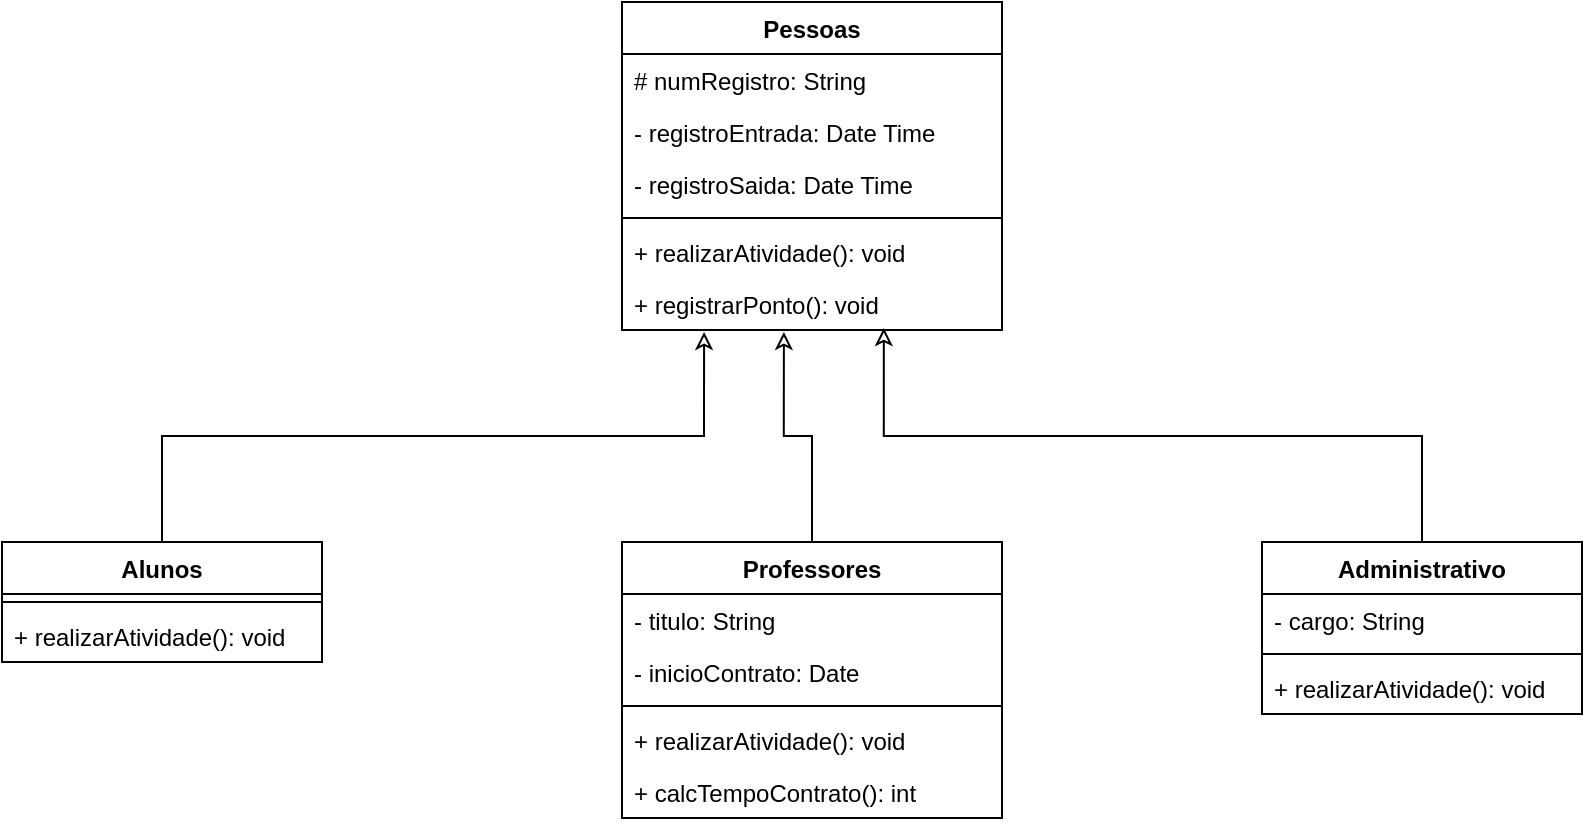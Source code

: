 <mxfile version="14.9.8" type="github">
  <diagram id="NdxMexaaoQhGaBtuRiI1" name="Page-1">
    <mxGraphModel dx="1406" dy="701" grid="1" gridSize="10" guides="1" tooltips="1" connect="1" arrows="1" fold="1" page="1" pageScale="1" pageWidth="1169" pageHeight="827" math="0" shadow="0">
      <root>
        <mxCell id="0" />
        <mxCell id="1" parent="0" />
        <mxCell id="RRquFC_fXJBaHaWJvJQ2-26" style="edgeStyle=orthogonalEdgeStyle;rounded=0;orthogonalLoop=1;jettySize=auto;html=1;entryX=0.426;entryY=1.038;entryDx=0;entryDy=0;entryPerimeter=0;endArrow=classic;endFill=0;" edge="1" parent="1" source="RRquFC_fXJBaHaWJvJQ2-1" target="RRquFC_fXJBaHaWJvJQ2-24">
          <mxGeometry relative="1" as="geometry" />
        </mxCell>
        <mxCell id="RRquFC_fXJBaHaWJvJQ2-1" value="Professores" style="swimlane;fontStyle=1;align=center;verticalAlign=top;childLayout=stackLayout;horizontal=1;startSize=26;horizontalStack=0;resizeParent=1;resizeParentMax=0;resizeLast=0;collapsible=1;marginBottom=0;" vertex="1" parent="1">
          <mxGeometry x="640" y="360" width="190" height="138" as="geometry" />
        </mxCell>
        <mxCell id="RRquFC_fXJBaHaWJvJQ2-17" value="- titulo: String" style="text;strokeColor=none;fillColor=none;align=left;verticalAlign=top;spacingLeft=4;spacingRight=4;overflow=hidden;rotatable=0;points=[[0,0.5],[1,0.5]];portConstraint=eastwest;" vertex="1" parent="RRquFC_fXJBaHaWJvJQ2-1">
          <mxGeometry y="26" width="190" height="26" as="geometry" />
        </mxCell>
        <mxCell id="RRquFC_fXJBaHaWJvJQ2-18" value="- inicioContrato: Date " style="text;strokeColor=none;fillColor=none;align=left;verticalAlign=top;spacingLeft=4;spacingRight=4;overflow=hidden;rotatable=0;points=[[0,0.5],[1,0.5]];portConstraint=eastwest;" vertex="1" parent="RRquFC_fXJBaHaWJvJQ2-1">
          <mxGeometry y="52" width="190" height="26" as="geometry" />
        </mxCell>
        <mxCell id="RRquFC_fXJBaHaWJvJQ2-3" value="" style="line;strokeWidth=1;fillColor=none;align=left;verticalAlign=middle;spacingTop=-1;spacingLeft=3;spacingRight=3;rotatable=0;labelPosition=right;points=[];portConstraint=eastwest;" vertex="1" parent="RRquFC_fXJBaHaWJvJQ2-1">
          <mxGeometry y="78" width="190" height="8" as="geometry" />
        </mxCell>
        <mxCell id="RRquFC_fXJBaHaWJvJQ2-4" value="+ realizarAtividade(): void" style="text;strokeColor=none;fillColor=none;align=left;verticalAlign=top;spacingLeft=4;spacingRight=4;overflow=hidden;rotatable=0;points=[[0,0.5],[1,0.5]];portConstraint=eastwest;" vertex="1" parent="RRquFC_fXJBaHaWJvJQ2-1">
          <mxGeometry y="86" width="190" height="26" as="geometry" />
        </mxCell>
        <mxCell id="RRquFC_fXJBaHaWJvJQ2-21" value="+ calcTempoContrato(): int" style="text;strokeColor=none;fillColor=none;align=left;verticalAlign=top;spacingLeft=4;spacingRight=4;overflow=hidden;rotatable=0;points=[[0,0.5],[1,0.5]];portConstraint=eastwest;" vertex="1" parent="RRquFC_fXJBaHaWJvJQ2-1">
          <mxGeometry y="112" width="190" height="26" as="geometry" />
        </mxCell>
        <mxCell id="RRquFC_fXJBaHaWJvJQ2-27" style="edgeStyle=orthogonalEdgeStyle;rounded=0;orthogonalLoop=1;jettySize=auto;html=1;entryX=0.689;entryY=0.962;entryDx=0;entryDy=0;entryPerimeter=0;endArrow=classic;endFill=0;" edge="1" parent="1" source="RRquFC_fXJBaHaWJvJQ2-5" target="RRquFC_fXJBaHaWJvJQ2-24">
          <mxGeometry relative="1" as="geometry" />
        </mxCell>
        <mxCell id="RRquFC_fXJBaHaWJvJQ2-5" value="Administrativo" style="swimlane;fontStyle=1;align=center;verticalAlign=top;childLayout=stackLayout;horizontal=1;startSize=26;horizontalStack=0;resizeParent=1;resizeParentMax=0;resizeLast=0;collapsible=1;marginBottom=0;" vertex="1" parent="1">
          <mxGeometry x="960" y="360" width="160" height="86" as="geometry" />
        </mxCell>
        <mxCell id="RRquFC_fXJBaHaWJvJQ2-20" value="- cargo: String" style="text;strokeColor=none;fillColor=none;align=left;verticalAlign=top;spacingLeft=4;spacingRight=4;overflow=hidden;rotatable=0;points=[[0,0.5],[1,0.5]];portConstraint=eastwest;" vertex="1" parent="RRquFC_fXJBaHaWJvJQ2-5">
          <mxGeometry y="26" width="160" height="26" as="geometry" />
        </mxCell>
        <mxCell id="RRquFC_fXJBaHaWJvJQ2-7" value="" style="line;strokeWidth=1;fillColor=none;align=left;verticalAlign=middle;spacingTop=-1;spacingLeft=3;spacingRight=3;rotatable=0;labelPosition=right;points=[];portConstraint=eastwest;" vertex="1" parent="RRquFC_fXJBaHaWJvJQ2-5">
          <mxGeometry y="52" width="160" height="8" as="geometry" />
        </mxCell>
        <mxCell id="RRquFC_fXJBaHaWJvJQ2-8" value="+ realizarAtividade(): void" style="text;strokeColor=none;fillColor=none;align=left;verticalAlign=top;spacingLeft=4;spacingRight=4;overflow=hidden;rotatable=0;points=[[0,0.5],[1,0.5]];portConstraint=eastwest;" vertex="1" parent="RRquFC_fXJBaHaWJvJQ2-5">
          <mxGeometry y="60" width="160" height="26" as="geometry" />
        </mxCell>
        <mxCell id="RRquFC_fXJBaHaWJvJQ2-25" style="edgeStyle=orthogonalEdgeStyle;rounded=0;orthogonalLoop=1;jettySize=auto;html=1;entryX=0.216;entryY=1.038;entryDx=0;entryDy=0;entryPerimeter=0;endArrow=classic;endFill=0;" edge="1" parent="1" source="RRquFC_fXJBaHaWJvJQ2-9" target="RRquFC_fXJBaHaWJvJQ2-24">
          <mxGeometry relative="1" as="geometry" />
        </mxCell>
        <mxCell id="RRquFC_fXJBaHaWJvJQ2-9" value="Alunos" style="swimlane;fontStyle=1;align=center;verticalAlign=top;childLayout=stackLayout;horizontal=1;startSize=26;horizontalStack=0;resizeParent=1;resizeParentMax=0;resizeLast=0;collapsible=1;marginBottom=0;" vertex="1" parent="1">
          <mxGeometry x="330" y="360" width="160" height="60" as="geometry" />
        </mxCell>
        <mxCell id="RRquFC_fXJBaHaWJvJQ2-11" value="" style="line;strokeWidth=1;fillColor=none;align=left;verticalAlign=middle;spacingTop=-1;spacingLeft=3;spacingRight=3;rotatable=0;labelPosition=right;points=[];portConstraint=eastwest;" vertex="1" parent="RRquFC_fXJBaHaWJvJQ2-9">
          <mxGeometry y="26" width="160" height="8" as="geometry" />
        </mxCell>
        <mxCell id="RRquFC_fXJBaHaWJvJQ2-12" value="+ realizarAtividade(): void" style="text;strokeColor=none;fillColor=none;align=left;verticalAlign=top;spacingLeft=4;spacingRight=4;overflow=hidden;rotatable=0;points=[[0,0.5],[1,0.5]];portConstraint=eastwest;" vertex="1" parent="RRquFC_fXJBaHaWJvJQ2-9">
          <mxGeometry y="34" width="160" height="26" as="geometry" />
        </mxCell>
        <mxCell id="RRquFC_fXJBaHaWJvJQ2-13" value="Pessoas" style="swimlane;fontStyle=1;align=center;verticalAlign=top;childLayout=stackLayout;horizontal=1;startSize=26;horizontalStack=0;resizeParent=1;resizeParentMax=0;resizeLast=0;collapsible=1;marginBottom=0;" vertex="1" parent="1">
          <mxGeometry x="640" y="90" width="190" height="164" as="geometry" />
        </mxCell>
        <mxCell id="RRquFC_fXJBaHaWJvJQ2-14" value="# numRegistro: String" style="text;strokeColor=none;fillColor=none;align=left;verticalAlign=top;spacingLeft=4;spacingRight=4;overflow=hidden;rotatable=0;points=[[0,0.5],[1,0.5]];portConstraint=eastwest;" vertex="1" parent="RRquFC_fXJBaHaWJvJQ2-13">
          <mxGeometry y="26" width="190" height="26" as="geometry" />
        </mxCell>
        <mxCell id="RRquFC_fXJBaHaWJvJQ2-22" value="- registroEntrada: Date Time" style="text;strokeColor=none;fillColor=none;align=left;verticalAlign=top;spacingLeft=4;spacingRight=4;overflow=hidden;rotatable=0;points=[[0,0.5],[1,0.5]];portConstraint=eastwest;" vertex="1" parent="RRquFC_fXJBaHaWJvJQ2-13">
          <mxGeometry y="52" width="190" height="26" as="geometry" />
        </mxCell>
        <mxCell id="RRquFC_fXJBaHaWJvJQ2-23" value="- registroSaida: Date Time" style="text;strokeColor=none;fillColor=none;align=left;verticalAlign=top;spacingLeft=4;spacingRight=4;overflow=hidden;rotatable=0;points=[[0,0.5],[1,0.5]];portConstraint=eastwest;" vertex="1" parent="RRquFC_fXJBaHaWJvJQ2-13">
          <mxGeometry y="78" width="190" height="26" as="geometry" />
        </mxCell>
        <mxCell id="RRquFC_fXJBaHaWJvJQ2-15" value="" style="line;strokeWidth=1;fillColor=none;align=left;verticalAlign=middle;spacingTop=-1;spacingLeft=3;spacingRight=3;rotatable=0;labelPosition=right;points=[];portConstraint=eastwest;" vertex="1" parent="RRquFC_fXJBaHaWJvJQ2-13">
          <mxGeometry y="104" width="190" height="8" as="geometry" />
        </mxCell>
        <mxCell id="RRquFC_fXJBaHaWJvJQ2-16" value="+ realizarAtividade(): void" style="text;strokeColor=none;fillColor=none;align=left;verticalAlign=top;spacingLeft=4;spacingRight=4;overflow=hidden;rotatable=0;points=[[0,0.5],[1,0.5]];portConstraint=eastwest;" vertex="1" parent="RRquFC_fXJBaHaWJvJQ2-13">
          <mxGeometry y="112" width="190" height="26" as="geometry" />
        </mxCell>
        <mxCell id="RRquFC_fXJBaHaWJvJQ2-24" value="+ registrarPonto(): void" style="text;strokeColor=none;fillColor=none;align=left;verticalAlign=top;spacingLeft=4;spacingRight=4;overflow=hidden;rotatable=0;points=[[0,0.5],[1,0.5]];portConstraint=eastwest;" vertex="1" parent="RRquFC_fXJBaHaWJvJQ2-13">
          <mxGeometry y="138" width="190" height="26" as="geometry" />
        </mxCell>
      </root>
    </mxGraphModel>
  </diagram>
</mxfile>
